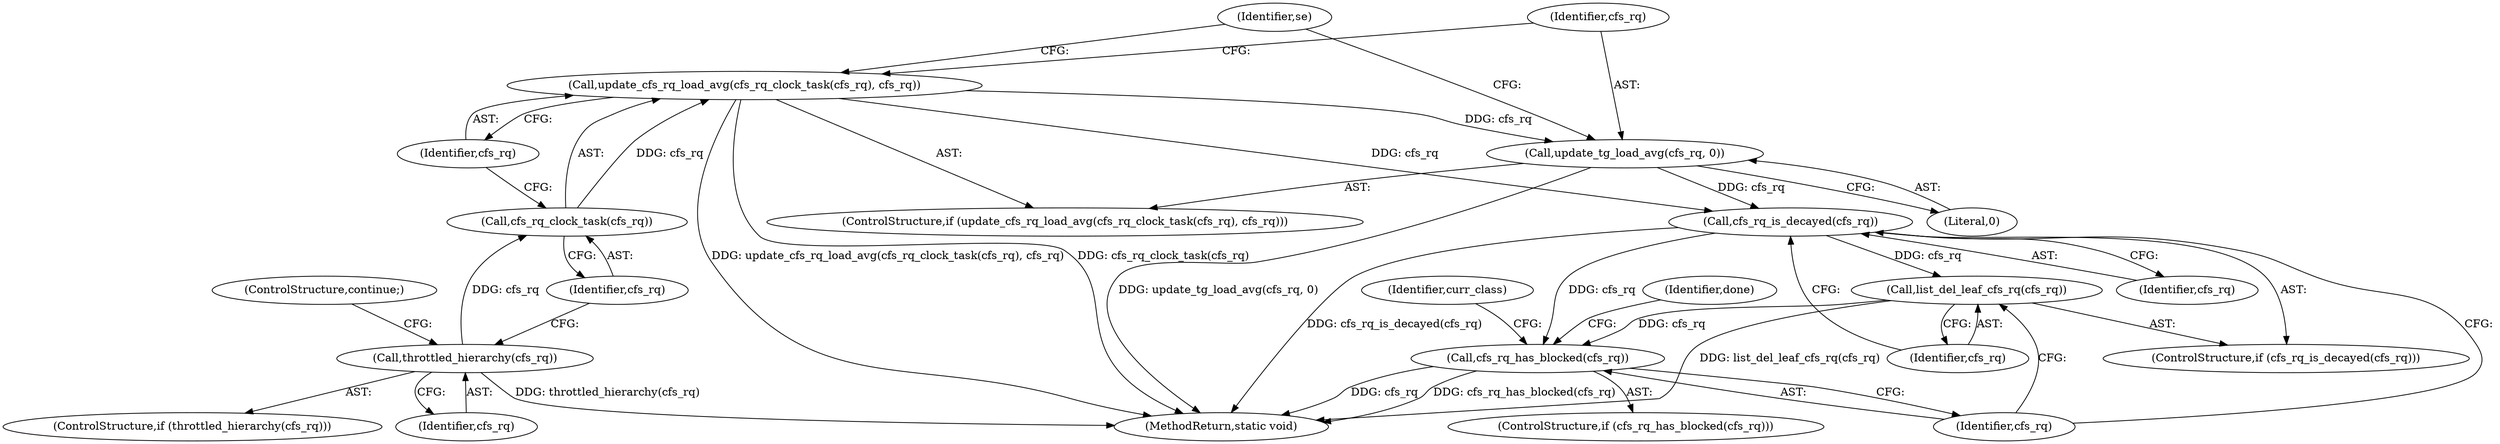 digraph "0_linux_c40f7d74c741a907cfaeb73a7697081881c497d0_1@API" {
"1000135" [label="(Call,update_cfs_rq_load_avg(cfs_rq_clock_task(cfs_rq), cfs_rq))"];
"1000136" [label="(Call,cfs_rq_clock_task(cfs_rq))"];
"1000131" [label="(Call,throttled_hierarchy(cfs_rq))"];
"1000139" [label="(Call,update_tg_load_avg(cfs_rq, 0))"];
"1000163" [label="(Call,cfs_rq_is_decayed(cfs_rq))"];
"1000165" [label="(Call,list_del_leaf_cfs_rq(cfs_rq))"];
"1000168" [label="(Call,cfs_rq_has_blocked(cfs_rq))"];
"1000136" [label="(Call,cfs_rq_clock_task(cfs_rq))"];
"1000169" [label="(Identifier,cfs_rq)"];
"1000174" [label="(Identifier,curr_class)"];
"1000167" [label="(ControlStructure,if (cfs_rq_has_blocked(cfs_rq)))"];
"1000134" [label="(ControlStructure,if (update_cfs_rq_load_avg(cfs_rq_clock_task(cfs_rq), cfs_rq)))"];
"1000130" [label="(ControlStructure,if (throttled_hierarchy(cfs_rq)))"];
"1000137" [label="(Identifier,cfs_rq)"];
"1000138" [label="(Identifier,cfs_rq)"];
"1000133" [label="(ControlStructure,continue;)"];
"1000164" [label="(Identifier,cfs_rq)"];
"1000162" [label="(ControlStructure,if (cfs_rq_is_decayed(cfs_rq)))"];
"1000143" [label="(Identifier,se)"];
"1000131" [label="(Call,throttled_hierarchy(cfs_rq))"];
"1000132" [label="(Identifier,cfs_rq)"];
"1000166" [label="(Identifier,cfs_rq)"];
"1000221" [label="(MethodReturn,static void)"];
"1000135" [label="(Call,update_cfs_rq_load_avg(cfs_rq_clock_task(cfs_rq), cfs_rq))"];
"1000139" [label="(Call,update_tg_load_avg(cfs_rq, 0))"];
"1000165" [label="(Call,list_del_leaf_cfs_rq(cfs_rq))"];
"1000163" [label="(Call,cfs_rq_is_decayed(cfs_rq))"];
"1000168" [label="(Call,cfs_rq_has_blocked(cfs_rq))"];
"1000140" [label="(Identifier,cfs_rq)"];
"1000141" [label="(Literal,0)"];
"1000171" [label="(Identifier,done)"];
"1000135" -> "1000134"  [label="AST: "];
"1000135" -> "1000138"  [label="CFG: "];
"1000136" -> "1000135"  [label="AST: "];
"1000138" -> "1000135"  [label="AST: "];
"1000140" -> "1000135"  [label="CFG: "];
"1000143" -> "1000135"  [label="CFG: "];
"1000135" -> "1000221"  [label="DDG: update_cfs_rq_load_avg(cfs_rq_clock_task(cfs_rq), cfs_rq)"];
"1000135" -> "1000221"  [label="DDG: cfs_rq_clock_task(cfs_rq)"];
"1000136" -> "1000135"  [label="DDG: cfs_rq"];
"1000135" -> "1000139"  [label="DDG: cfs_rq"];
"1000135" -> "1000163"  [label="DDG: cfs_rq"];
"1000136" -> "1000137"  [label="CFG: "];
"1000137" -> "1000136"  [label="AST: "];
"1000138" -> "1000136"  [label="CFG: "];
"1000131" -> "1000136"  [label="DDG: cfs_rq"];
"1000131" -> "1000130"  [label="AST: "];
"1000131" -> "1000132"  [label="CFG: "];
"1000132" -> "1000131"  [label="AST: "];
"1000133" -> "1000131"  [label="CFG: "];
"1000137" -> "1000131"  [label="CFG: "];
"1000131" -> "1000221"  [label="DDG: throttled_hierarchy(cfs_rq)"];
"1000139" -> "1000134"  [label="AST: "];
"1000139" -> "1000141"  [label="CFG: "];
"1000140" -> "1000139"  [label="AST: "];
"1000141" -> "1000139"  [label="AST: "];
"1000143" -> "1000139"  [label="CFG: "];
"1000139" -> "1000221"  [label="DDG: update_tg_load_avg(cfs_rq, 0)"];
"1000139" -> "1000163"  [label="DDG: cfs_rq"];
"1000163" -> "1000162"  [label="AST: "];
"1000163" -> "1000164"  [label="CFG: "];
"1000164" -> "1000163"  [label="AST: "];
"1000166" -> "1000163"  [label="CFG: "];
"1000169" -> "1000163"  [label="CFG: "];
"1000163" -> "1000221"  [label="DDG: cfs_rq_is_decayed(cfs_rq)"];
"1000163" -> "1000165"  [label="DDG: cfs_rq"];
"1000163" -> "1000168"  [label="DDG: cfs_rq"];
"1000165" -> "1000162"  [label="AST: "];
"1000165" -> "1000166"  [label="CFG: "];
"1000166" -> "1000165"  [label="AST: "];
"1000169" -> "1000165"  [label="CFG: "];
"1000165" -> "1000221"  [label="DDG: list_del_leaf_cfs_rq(cfs_rq)"];
"1000165" -> "1000168"  [label="DDG: cfs_rq"];
"1000168" -> "1000167"  [label="AST: "];
"1000168" -> "1000169"  [label="CFG: "];
"1000169" -> "1000168"  [label="AST: "];
"1000171" -> "1000168"  [label="CFG: "];
"1000174" -> "1000168"  [label="CFG: "];
"1000168" -> "1000221"  [label="DDG: cfs_rq"];
"1000168" -> "1000221"  [label="DDG: cfs_rq_has_blocked(cfs_rq)"];
}

